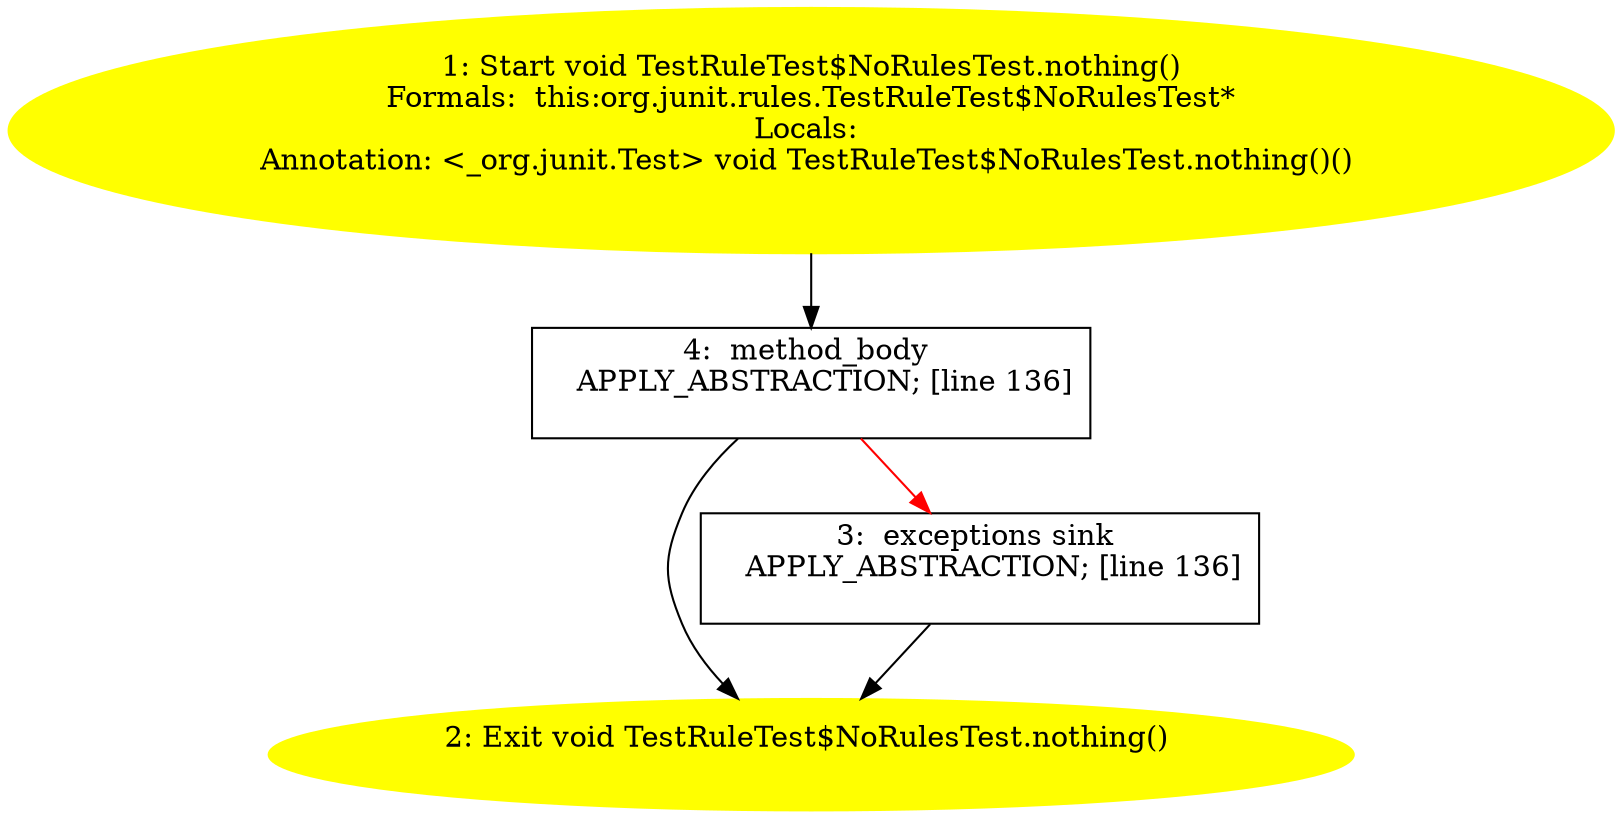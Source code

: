 /* @generated */
digraph cfg {
"org.junit.rules.TestRuleTest$NoRulesTest.nothing():void.27948778d91a26f737cef11773efc30e_1" [label="1: Start void TestRuleTest$NoRulesTest.nothing()\nFormals:  this:org.junit.rules.TestRuleTest$NoRulesTest*\nLocals: \nAnnotation: <_org.junit.Test> void TestRuleTest$NoRulesTest.nothing()() \n  " color=yellow style=filled]
	

	 "org.junit.rules.TestRuleTest$NoRulesTest.nothing():void.27948778d91a26f737cef11773efc30e_1" -> "org.junit.rules.TestRuleTest$NoRulesTest.nothing():void.27948778d91a26f737cef11773efc30e_4" ;
"org.junit.rules.TestRuleTest$NoRulesTest.nothing():void.27948778d91a26f737cef11773efc30e_2" [label="2: Exit void TestRuleTest$NoRulesTest.nothing() \n  " color=yellow style=filled]
	

"org.junit.rules.TestRuleTest$NoRulesTest.nothing():void.27948778d91a26f737cef11773efc30e_3" [label="3:  exceptions sink \n   APPLY_ABSTRACTION; [line 136]\n " shape="box"]
	

	 "org.junit.rules.TestRuleTest$NoRulesTest.nothing():void.27948778d91a26f737cef11773efc30e_3" -> "org.junit.rules.TestRuleTest$NoRulesTest.nothing():void.27948778d91a26f737cef11773efc30e_2" ;
"org.junit.rules.TestRuleTest$NoRulesTest.nothing():void.27948778d91a26f737cef11773efc30e_4" [label="4:  method_body \n   APPLY_ABSTRACTION; [line 136]\n " shape="box"]
	

	 "org.junit.rules.TestRuleTest$NoRulesTest.nothing():void.27948778d91a26f737cef11773efc30e_4" -> "org.junit.rules.TestRuleTest$NoRulesTest.nothing():void.27948778d91a26f737cef11773efc30e_2" ;
	 "org.junit.rules.TestRuleTest$NoRulesTest.nothing():void.27948778d91a26f737cef11773efc30e_4" -> "org.junit.rules.TestRuleTest$NoRulesTest.nothing():void.27948778d91a26f737cef11773efc30e_3" [color="red" ];
}
